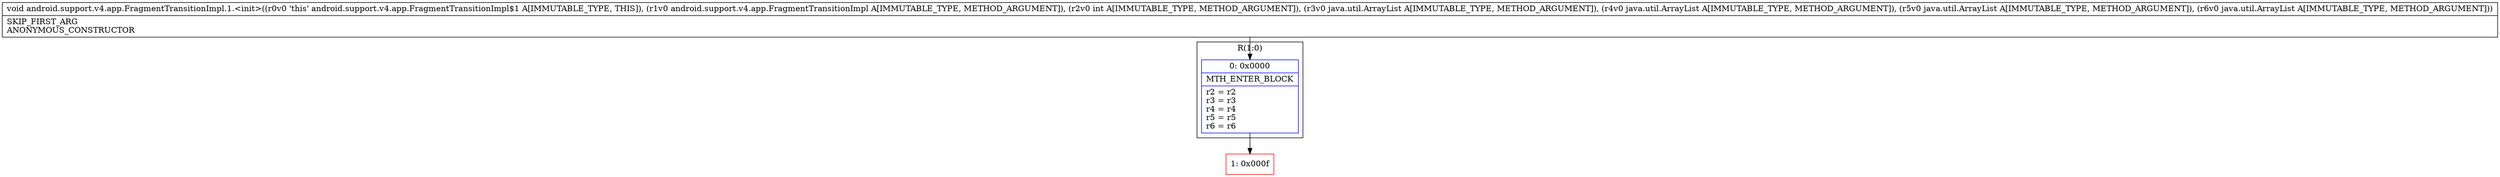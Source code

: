 digraph "CFG forandroid.support.v4.app.FragmentTransitionImpl.1.\<init\>(Landroid\/support\/v4\/app\/FragmentTransitionImpl;ILjava\/util\/ArrayList;Ljava\/util\/ArrayList;Ljava\/util\/ArrayList;Ljava\/util\/ArrayList;)V" {
subgraph cluster_Region_645800514 {
label = "R(1:0)";
node [shape=record,color=blue];
Node_0 [shape=record,label="{0\:\ 0x0000|MTH_ENTER_BLOCK\l|r2 = r2\lr3 = r3\lr4 = r4\lr5 = r5\lr6 = r6\l}"];
}
Node_1 [shape=record,color=red,label="{1\:\ 0x000f}"];
MethodNode[shape=record,label="{void android.support.v4.app.FragmentTransitionImpl.1.\<init\>((r0v0 'this' android.support.v4.app.FragmentTransitionImpl$1 A[IMMUTABLE_TYPE, THIS]), (r1v0 android.support.v4.app.FragmentTransitionImpl A[IMMUTABLE_TYPE, METHOD_ARGUMENT]), (r2v0 int A[IMMUTABLE_TYPE, METHOD_ARGUMENT]), (r3v0 java.util.ArrayList A[IMMUTABLE_TYPE, METHOD_ARGUMENT]), (r4v0 java.util.ArrayList A[IMMUTABLE_TYPE, METHOD_ARGUMENT]), (r5v0 java.util.ArrayList A[IMMUTABLE_TYPE, METHOD_ARGUMENT]), (r6v0 java.util.ArrayList A[IMMUTABLE_TYPE, METHOD_ARGUMENT]))  | SKIP_FIRST_ARG\lANONYMOUS_CONSTRUCTOR\l}"];
MethodNode -> Node_0;
Node_0 -> Node_1;
}

